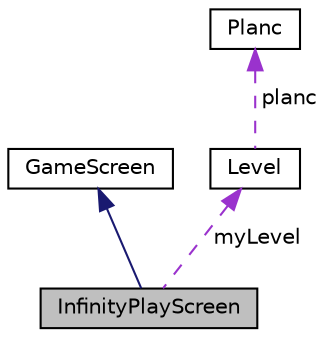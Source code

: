 digraph "InfinityPlayScreen"
{
 // LATEX_PDF_SIZE
  edge [fontname="Helvetica",fontsize="10",labelfontname="Helvetica",labelfontsize="10"];
  node [fontname="Helvetica",fontsize="10",shape=record];
  Node1 [label="InfinityPlayScreen",height=0.2,width=0.4,color="black", fillcolor="grey75", style="filled", fontcolor="black",tooltip="class for making endless play mode"];
  Node2 -> Node1 [dir="back",color="midnightblue",fontsize="10",style="solid",fontname="Helvetica"];
  Node2 [label="GameScreen",height=0.2,width=0.4,color="black", fillcolor="white", style="filled",URL="$class_game_screen.html",tooltip="It's the base class for all Screen in the Game."];
  Node3 -> Node1 [dir="back",color="darkorchid3",fontsize="10",style="dashed",label=" myLevel" ,fontname="Helvetica"];
  Node3 [label="Level",height=0.2,width=0.4,color="black", fillcolor="white", style="filled",URL="$class_level.html",tooltip="class for start a level choosen and play"];
  Node4 -> Node3 [dir="back",color="darkorchid3",fontsize="10",style="dashed",label=" planc" ,fontname="Helvetica"];
  Node4 [label="Planc",height=0.2,width=0.4,color="black", fillcolor="white", style="filled",URL="$class_planc.html",tooltip="class holding all info of planc"];
}
